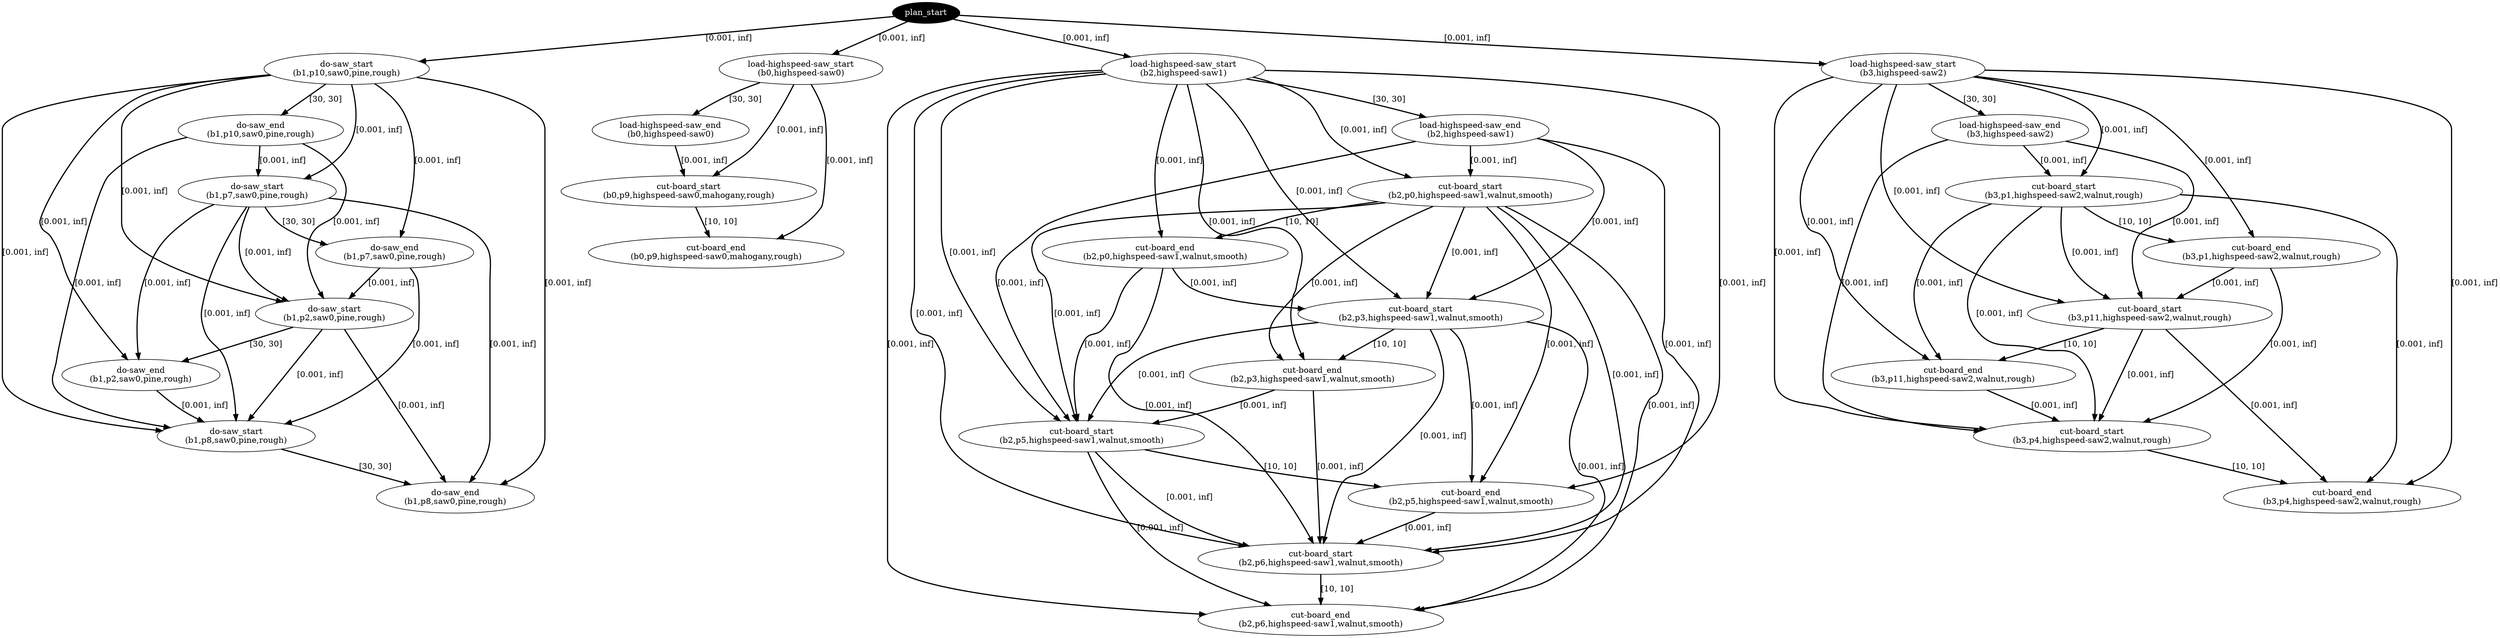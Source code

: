 digraph plan {
0[ label="plan_start",style=filled,fillcolor=black,fontcolor=white];
1[ label="do-saw_start
(b1,p10,saw0,pine,rough)"];
2[ label="do-saw_end
(b1,p10,saw0,pine,rough)"];
3[ label="load-highspeed-saw_start
(b0,highspeed-saw0)"];
4[ label="load-highspeed-saw_end
(b0,highspeed-saw0)"];
5[ label="load-highspeed-saw_start
(b2,highspeed-saw1)"];
6[ label="load-highspeed-saw_end
(b2,highspeed-saw1)"];
7[ label="load-highspeed-saw_start
(b3,highspeed-saw2)"];
8[ label="load-highspeed-saw_end
(b3,highspeed-saw2)"];
9[ label="do-saw_start
(b1,p7,saw0,pine,rough)"];
10[ label="do-saw_end
(b1,p7,saw0,pine,rough)"];
11[ label="cut-board_start
(b0,p9,highspeed-saw0,mahogany,rough)"];
12[ label="cut-board_end
(b0,p9,highspeed-saw0,mahogany,rough)"];
13[ label="cut-board_start
(b2,p0,highspeed-saw1,walnut,smooth)"];
14[ label="cut-board_end
(b2,p0,highspeed-saw1,walnut,smooth)"];
15[ label="cut-board_start
(b3,p1,highspeed-saw2,walnut,rough)"];
16[ label="cut-board_end
(b3,p1,highspeed-saw2,walnut,rough)"];
17[ label="cut-board_start
(b3,p11,highspeed-saw2,walnut,rough)"];
18[ label="cut-board_end
(b3,p11,highspeed-saw2,walnut,rough)"];
19[ label="cut-board_start
(b2,p3,highspeed-saw1,walnut,smooth)"];
20[ label="cut-board_end
(b2,p3,highspeed-saw1,walnut,smooth)"];
21[ label="cut-board_start
(b3,p4,highspeed-saw2,walnut,rough)"];
22[ label="cut-board_end
(b3,p4,highspeed-saw2,walnut,rough)"];
23[ label="cut-board_start
(b2,p5,highspeed-saw1,walnut,smooth)"];
24[ label="cut-board_end
(b2,p5,highspeed-saw1,walnut,smooth)"];
25[ label="do-saw_start
(b1,p2,saw0,pine,rough)"];
26[ label="do-saw_end
(b1,p2,saw0,pine,rough)"];
27[ label="cut-board_start
(b2,p6,highspeed-saw1,walnut,smooth)"];
28[ label="cut-board_end
(b2,p6,highspeed-saw1,walnut,smooth)"];
29[ label="do-saw_start
(b1,p8,saw0,pine,rough)"];
30[ label="do-saw_end
(b1,p8,saw0,pine,rough)"];
"0" -> "1" [ label="[0.001, inf]" , penwidth=2, color="black"]
"0" -> "3" [ label="[0.001, inf]" , penwidth=2, color="black"]
"0" -> "5" [ label="[0.001, inf]" , penwidth=2, color="black"]
"0" -> "7" [ label="[0.001, inf]" , penwidth=2, color="black"]
"1" -> "2" [ label="[30, 30]" , penwidth=2, color="black"]
"3" -> "4" [ label="[30, 30]" , penwidth=2, color="black"]
"5" -> "6" [ label="[30, 30]" , penwidth=2, color="black"]
"7" -> "8" [ label="[30, 30]" , penwidth=2, color="black"]
"2" -> "9" [ label="[0.001, inf]" , penwidth=2, color="black"]
"1" -> "9" [ label="[0.001, inf]" , penwidth=2, color="black"]
"4" -> "11" [ label="[0.001, inf]" , penwidth=2, color="black"]
"3" -> "11" [ label="[0.001, inf]" , penwidth=2, color="black"]
"6" -> "13" [ label="[0.001, inf]" , penwidth=2, color="black"]
"5" -> "13" [ label="[0.001, inf]" , penwidth=2, color="black"]
"8" -> "15" [ label="[0.001, inf]" , penwidth=2, color="black"]
"7" -> "15" [ label="[0.001, inf]" , penwidth=2, color="black"]
"11" -> "12" [ label="[10, 10]" , penwidth=2, color="black"]
"3" -> "12" [ label="[0.001, inf]" , penwidth=2, color="black"]
"13" -> "14" [ label="[10, 10]" , penwidth=2, color="black"]
"5" -> "14" [ label="[0.001, inf]" , penwidth=2, color="black"]
"15" -> "16" [ label="[10, 10]" , penwidth=2, color="black"]
"7" -> "16" [ label="[0.001, inf]" , penwidth=2, color="black"]
"16" -> "17" [ label="[0.001, inf]" , penwidth=2, color="black"]
"8" -> "17" [ label="[0.001, inf]" , penwidth=2, color="black"]
"15" -> "17" [ label="[0.001, inf]" , penwidth=2, color="black"]
"7" -> "17" [ label="[0.001, inf]" , penwidth=2, color="black"]
"14" -> "19" [ label="[0.001, inf]" , penwidth=2, color="black"]
"6" -> "19" [ label="[0.001, inf]" , penwidth=2, color="black"]
"13" -> "19" [ label="[0.001, inf]" , penwidth=2, color="black"]
"5" -> "19" [ label="[0.001, inf]" , penwidth=2, color="black"]
"17" -> "18" [ label="[10, 10]" , penwidth=2, color="black"]
"15" -> "18" [ label="[0.001, inf]" , penwidth=2, color="black"]
"7" -> "18" [ label="[0.001, inf]" , penwidth=2, color="black"]
"19" -> "20" [ label="[10, 10]" , penwidth=2, color="black"]
"13" -> "20" [ label="[0.001, inf]" , penwidth=2, color="black"]
"5" -> "20" [ label="[0.001, inf]" , penwidth=2, color="black"]
"18" -> "21" [ label="[0.001, inf]" , penwidth=2, color="black"]
"8" -> "21" [ label="[0.001, inf]" , penwidth=2, color="black"]
"17" -> "21" [ label="[0.001, inf]" , penwidth=2, color="black"]
"16" -> "21" [ label="[0.001, inf]" , penwidth=2, color="black"]
"15" -> "21" [ label="[0.001, inf]" , penwidth=2, color="black"]
"7" -> "21" [ label="[0.001, inf]" , penwidth=2, color="black"]
"20" -> "23" [ label="[0.001, inf]" , penwidth=2, color="black"]
"6" -> "23" [ label="[0.001, inf]" , penwidth=2, color="black"]
"19" -> "23" [ label="[0.001, inf]" , penwidth=2, color="black"]
"14" -> "23" [ label="[0.001, inf]" , penwidth=2, color="black"]
"13" -> "23" [ label="[0.001, inf]" , penwidth=2, color="black"]
"5" -> "23" [ label="[0.001, inf]" , penwidth=2, color="black"]
"9" -> "10" [ label="[30, 30]" , penwidth=2, color="black"]
"1" -> "10" [ label="[0.001, inf]" , penwidth=2, color="black"]
"10" -> "25" [ label="[0.001, inf]" , penwidth=2, color="black"]
"9" -> "25" [ label="[0.001, inf]" , penwidth=2, color="black"]
"2" -> "25" [ label="[0.001, inf]" , penwidth=2, color="black"]
"1" -> "25" [ label="[0.001, inf]" , penwidth=2, color="black"]
"21" -> "22" [ label="[10, 10]" , penwidth=2, color="black"]
"17" -> "22" [ label="[0.001, inf]" , penwidth=2, color="black"]
"15" -> "22" [ label="[0.001, inf]" , penwidth=2, color="black"]
"7" -> "22" [ label="[0.001, inf]" , penwidth=2, color="black"]
"23" -> "24" [ label="[10, 10]" , penwidth=2, color="black"]
"19" -> "24" [ label="[0.001, inf]" , penwidth=2, color="black"]
"13" -> "24" [ label="[0.001, inf]" , penwidth=2, color="black"]
"5" -> "24" [ label="[0.001, inf]" , penwidth=2, color="black"]
"24" -> "27" [ label="[0.001, inf]" , penwidth=2, color="black"]
"6" -> "27" [ label="[0.001, inf]" , penwidth=2, color="black"]
"23" -> "27" [ label="[0.001, inf]" , penwidth=2, color="black"]
"20" -> "27" [ label="[0.001, inf]" , penwidth=2, color="black"]
"19" -> "27" [ label="[0.001, inf]" , penwidth=2, color="black"]
"14" -> "27" [ label="[0.001, inf]" , penwidth=2, color="black"]
"13" -> "27" [ label="[0.001, inf]" , penwidth=2, color="black"]
"5" -> "27" [ label="[0.001, inf]" , penwidth=2, color="black"]
"27" -> "28" [ label="[10, 10]" , penwidth=2, color="black"]
"23" -> "28" [ label="[0.001, inf]" , penwidth=2, color="black"]
"19" -> "28" [ label="[0.001, inf]" , penwidth=2, color="black"]
"13" -> "28" [ label="[0.001, inf]" , penwidth=2, color="black"]
"5" -> "28" [ label="[0.001, inf]" , penwidth=2, color="black"]
"25" -> "26" [ label="[30, 30]" , penwidth=2, color="black"]
"9" -> "26" [ label="[0.001, inf]" , penwidth=2, color="black"]
"1" -> "26" [ label="[0.001, inf]" , penwidth=2, color="black"]
"26" -> "29" [ label="[0.001, inf]" , penwidth=2, color="black"]
"25" -> "29" [ label="[0.001, inf]" , penwidth=2, color="black"]
"10" -> "29" [ label="[0.001, inf]" , penwidth=2, color="black"]
"9" -> "29" [ label="[0.001, inf]" , penwidth=2, color="black"]
"2" -> "29" [ label="[0.001, inf]" , penwidth=2, color="black"]
"1" -> "29" [ label="[0.001, inf]" , penwidth=2, color="black"]
"29" -> "30" [ label="[30, 30]" , penwidth=2, color="black"]
"25" -> "30" [ label="[0.001, inf]" , penwidth=2, color="black"]
"9" -> "30" [ label="[0.001, inf]" , penwidth=2, color="black"]
"1" -> "30" [ label="[0.001, inf]" , penwidth=2, color="black"]
}
